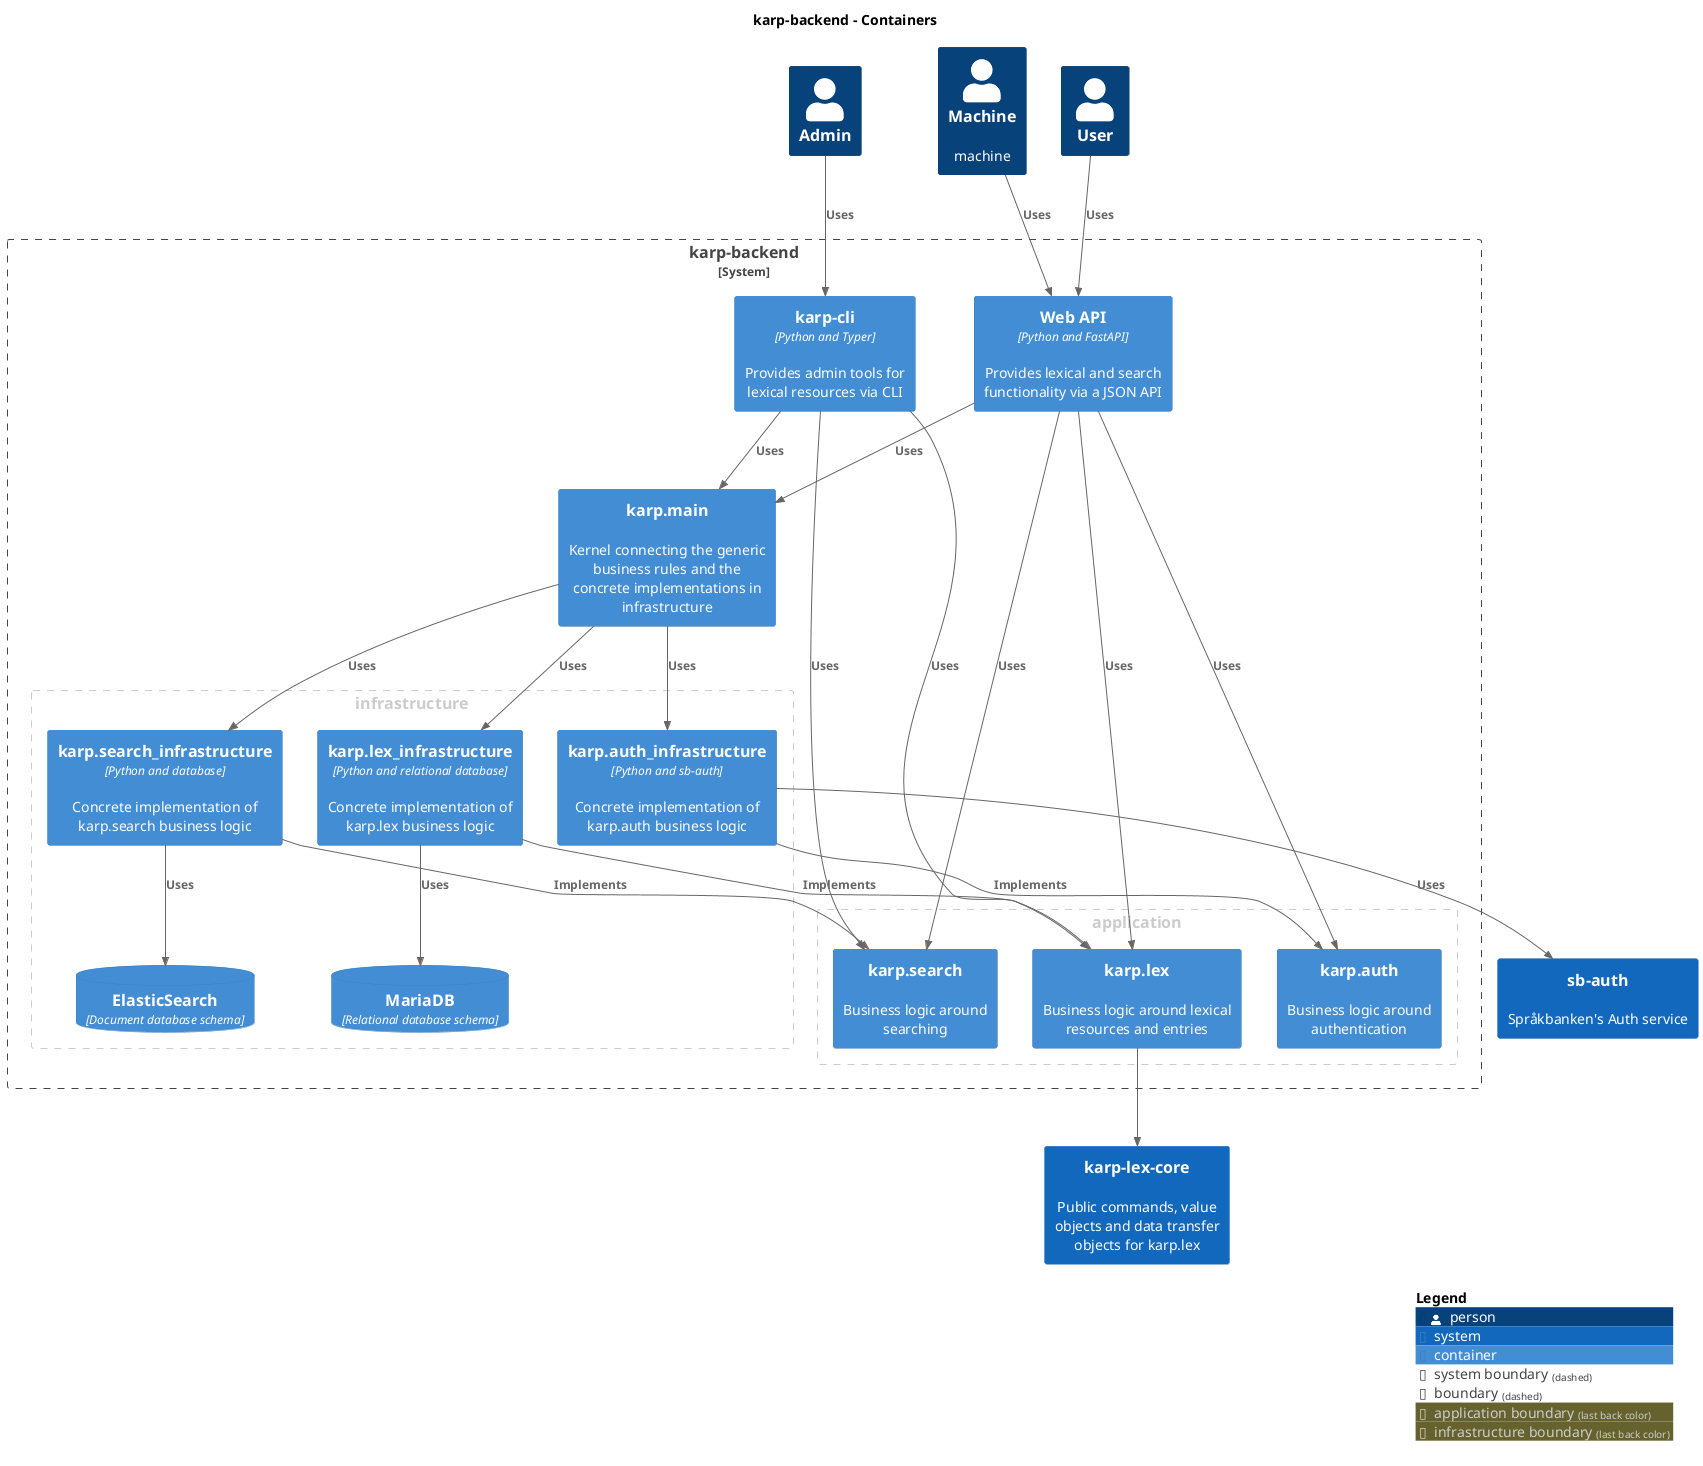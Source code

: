 @startuml
set separator none
title karp-backend - Containers

top to bottom direction

!include <C4/C4>
!include <C4/C4_Context>
!include <C4/C4_Container>

System(karplexcore, "karp-lex-core", $descr="Public commands, value objects and data transfer objects for karp.lex", $tags="", $link="")
System(sbauth, "sb-auth", $descr="Språkbanken's Auth service", $tags="", $link="")
Person(User, "User", $descr="", $tags="", $link="")
Person(Admin, "Admin", $descr="", $tags="", $link="")
Person(Machine, "Machine", $descr="machine", $tags="", $link="")

System_Boundary("karpbackend_boundary", "karp-backend", $tags="") {
  AddBoundaryTag("application", $borderColor="#cccccc", $fontColor="#cccccc")
  Boundary(group_1, "application", $tags="application") {
    Container(karpbackend.karpsearch, "karp.search", $techn="", $descr="Business logic around searching", $tags="", $link="")
    Container(karpbackend.karpauth, "karp.auth", $techn="", $descr="Business logic around authentication", $tags="", $link="")
    Container(karpbackend.karplex, "karp.lex", $techn="", $descr="Business logic around lexical resources and entries", $tags="", $link="")
  }

  AddBoundaryTag("infrastructure", $borderColor="#cccccc", $fontColor="#cccccc")
  Boundary(group_2, "infrastructure", $tags="infrastructure") {
    Container(karpbackend.karpauth_infrastructure, "karp.auth_infrastructure", $techn="Python and sb-auth", $descr="Concrete implementation of karp.auth business logic", $tags="", $link="")
    Container(karpbackend.karplex_infrastructure, "karp.lex_infrastructure", $techn="Python and relational database", $descr="Concrete implementation of karp.lex business logic", $tags="", $link="")
    Container(karpbackend.karpsearch_infrastructure, "karp.search_infrastructure", $techn="Python and database", $descr="Concrete implementation of karp.search business logic", $tags="", $link="")
    ContainerDb(karpbackend.MariaDB, "MariaDB", $techn="Relational database schema", $descr="", $tags="", $link="")
    ContainerDb(karpbackend.ElasticSearch, "ElasticSearch", $techn="Document database schema", $descr="", $tags="", $link="")
  }

  Container(karpbackend.karpmain, "karp.main", $techn="", $descr="Kernel connecting the generic business rules and the concrete implementations in infrastructure", $tags="", $link="")
  Container(karpbackend.WebAPI, "Web API", $techn="Python and FastAPI", $descr="Provides lexical and search functionality via a JSON API", $tags="", $link="")
  Container(karpbackend.karpcli, "karp-cli", $techn="Python and Typer", $descr="Provides admin tools for lexical resources via CLI", $tags="", $link="")
}

Rel_D(User, karpbackend.WebAPI, "Uses", $techn="", $tags="", $link="")
Rel_D(Machine, karpbackend.WebAPI, "Uses", $techn="", $tags="", $link="")
Rel_D(Admin, karpbackend.karpcli, "Uses", $techn="", $tags="", $link="")
Rel_D(karpbackend.WebAPI, karpbackend.karpauth, "Uses", $techn="", $tags="", $link="")
Rel_D(karpbackend.WebAPI, karpbackend.karplex, "Uses", $techn="", $tags="", $link="")
Rel_D(karpbackend.WebAPI, karpbackend.karpmain, "Uses", $techn="", $tags="", $link="")
Rel_D(karpbackend.WebAPI, karpbackend.karpsearch, "Uses", $techn="", $tags="", $link="")
Rel_D(karpbackend.karpcli, karpbackend.karplex, "Uses", $techn="", $tags="", $link="")
Rel_D(karpbackend.karpcli, karpbackend.karpmain, "Uses", $techn="", $tags="", $link="")
Rel_D(karpbackend.karpcli, karpbackend.karpsearch, "Uses", $techn="", $tags="", $link="")
Rel_D(karpbackend.karplex, karplexcore, "", $techn="", $tags="", $link="")
Rel_D(karpbackend.karpmain, karpbackend.karpauth_infrastructure, "Uses", $techn="", $tags="", $link="")
Rel_D(karpbackend.karpmain, karpbackend.karplex_infrastructure, "Uses", $techn="", $tags="", $link="")
Rel_D(karpbackend.karpmain, karpbackend.karpsearch_infrastructure, "Uses", $techn="", $tags="", $link="")
Rel_D(karpbackend.karpauth_infrastructure, karpbackend.karpauth, "Implements", $techn="", $tags="", $link="")
Rel_D(karpbackend.karpauth_infrastructure, sbauth, "Uses", $techn="", $tags="", $link="")
Rel_D(karpbackend.karplex_infrastructure, karpbackend.karplex, "Implements", $techn="", $tags="", $link="")
Rel_D(karpbackend.karplex_infrastructure, karpbackend.MariaDB, "Uses", $techn="", $tags="", $link="")
Rel_D(karpbackend.karpsearch_infrastructure, karpbackend.karpsearch, "Implements", $techn="", $tags="", $link="")
Rel_D(karpbackend.karpsearch_infrastructure, karpbackend.ElasticSearch, "Uses", $techn="", $tags="", $link="")

SHOW_LEGEND(true)
@enduml